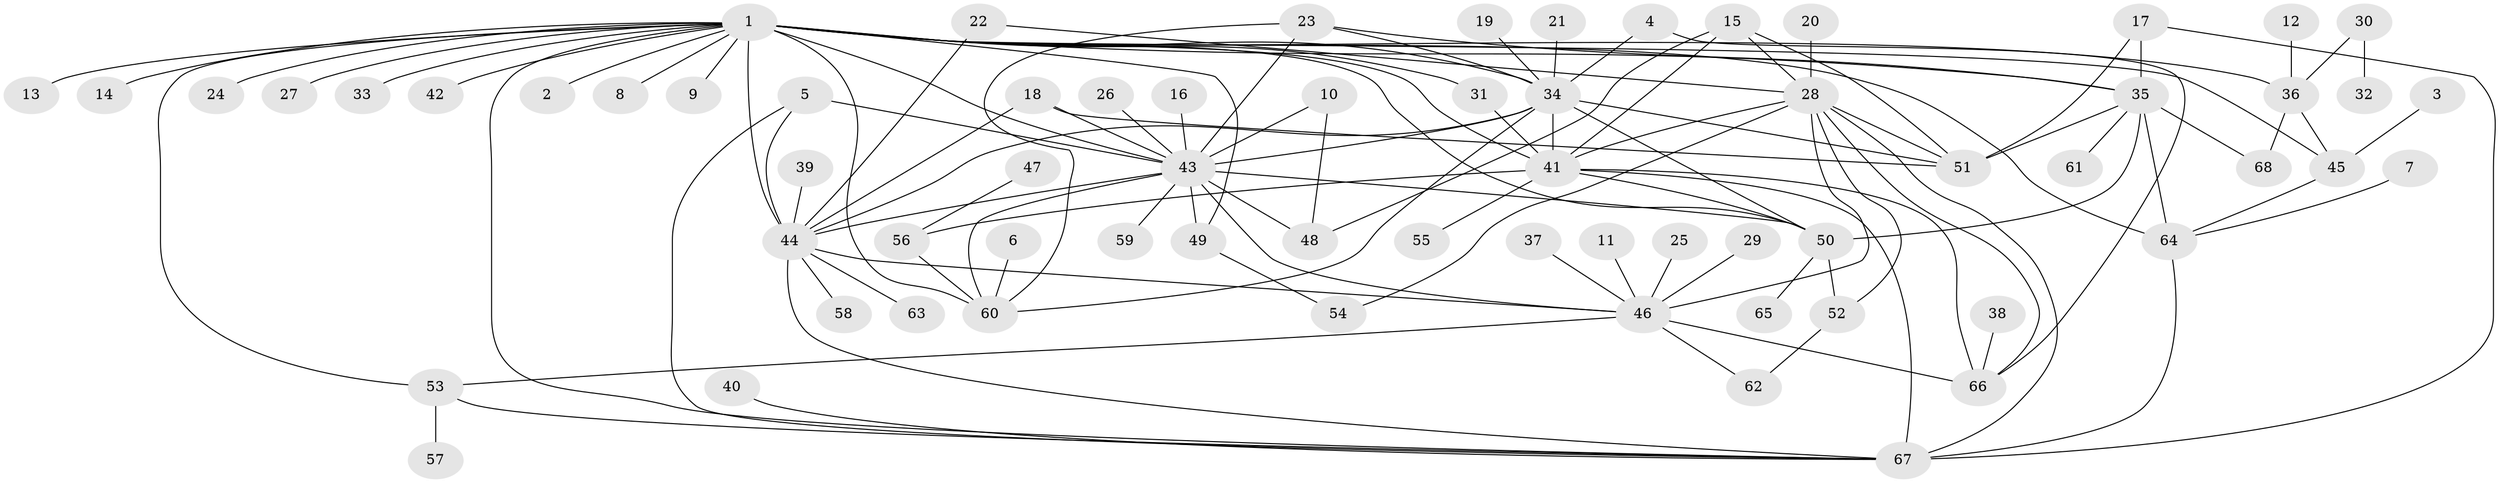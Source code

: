 // original degree distribution, {24: 0.007518796992481203, 8: 0.022556390977443608, 9: 0.015037593984962405, 17: 0.007518796992481203, 11: 0.022556390977443608, 3: 0.17293233082706766, 10: 0.007518796992481203, 1: 0.44360902255639095, 6: 0.015037593984962405, 2: 0.18796992481203006, 5: 0.03007518796992481, 7: 0.015037593984962405, 4: 0.045112781954887216, 12: 0.007518796992481203}
// Generated by graph-tools (version 1.1) at 2025/26/03/09/25 03:26:05]
// undirected, 68 vertices, 114 edges
graph export_dot {
graph [start="1"]
  node [color=gray90,style=filled];
  1;
  2;
  3;
  4;
  5;
  6;
  7;
  8;
  9;
  10;
  11;
  12;
  13;
  14;
  15;
  16;
  17;
  18;
  19;
  20;
  21;
  22;
  23;
  24;
  25;
  26;
  27;
  28;
  29;
  30;
  31;
  32;
  33;
  34;
  35;
  36;
  37;
  38;
  39;
  40;
  41;
  42;
  43;
  44;
  45;
  46;
  47;
  48;
  49;
  50;
  51;
  52;
  53;
  54;
  55;
  56;
  57;
  58;
  59;
  60;
  61;
  62;
  63;
  64;
  65;
  66;
  67;
  68;
  1 -- 2 [weight=1.0];
  1 -- 8 [weight=1.0];
  1 -- 9 [weight=2.0];
  1 -- 13 [weight=1.0];
  1 -- 14 [weight=1.0];
  1 -- 24 [weight=1.0];
  1 -- 27 [weight=1.0];
  1 -- 31 [weight=1.0];
  1 -- 33 [weight=1.0];
  1 -- 34 [weight=1.0];
  1 -- 35 [weight=1.0];
  1 -- 36 [weight=1.0];
  1 -- 41 [weight=1.0];
  1 -- 42 [weight=1.0];
  1 -- 43 [weight=1.0];
  1 -- 44 [weight=2.0];
  1 -- 45 [weight=1.0];
  1 -- 49 [weight=1.0];
  1 -- 50 [weight=1.0];
  1 -- 53 [weight=1.0];
  1 -- 60 [weight=2.0];
  1 -- 64 [weight=2.0];
  1 -- 67 [weight=1.0];
  3 -- 45 [weight=1.0];
  4 -- 34 [weight=1.0];
  4 -- 66 [weight=1.0];
  5 -- 43 [weight=1.0];
  5 -- 44 [weight=1.0];
  5 -- 67 [weight=1.0];
  6 -- 60 [weight=1.0];
  7 -- 64 [weight=1.0];
  10 -- 43 [weight=1.0];
  10 -- 48 [weight=1.0];
  11 -- 46 [weight=1.0];
  12 -- 36 [weight=1.0];
  15 -- 28 [weight=1.0];
  15 -- 41 [weight=1.0];
  15 -- 48 [weight=1.0];
  15 -- 51 [weight=1.0];
  16 -- 43 [weight=1.0];
  17 -- 35 [weight=1.0];
  17 -- 51 [weight=1.0];
  17 -- 67 [weight=1.0];
  18 -- 43 [weight=1.0];
  18 -- 44 [weight=1.0];
  18 -- 51 [weight=1.0];
  19 -- 34 [weight=1.0];
  20 -- 28 [weight=1.0];
  21 -- 34 [weight=1.0];
  22 -- 28 [weight=1.0];
  22 -- 44 [weight=1.0];
  23 -- 34 [weight=1.0];
  23 -- 35 [weight=1.0];
  23 -- 43 [weight=1.0];
  23 -- 60 [weight=1.0];
  25 -- 46 [weight=1.0];
  26 -- 43 [weight=1.0];
  28 -- 41 [weight=1.0];
  28 -- 46 [weight=1.0];
  28 -- 51 [weight=1.0];
  28 -- 52 [weight=1.0];
  28 -- 54 [weight=1.0];
  28 -- 66 [weight=1.0];
  28 -- 67 [weight=2.0];
  29 -- 46 [weight=1.0];
  30 -- 32 [weight=1.0];
  30 -- 36 [weight=1.0];
  31 -- 41 [weight=1.0];
  34 -- 41 [weight=1.0];
  34 -- 43 [weight=2.0];
  34 -- 44 [weight=1.0];
  34 -- 50 [weight=2.0];
  34 -- 51 [weight=1.0];
  34 -- 60 [weight=1.0];
  35 -- 50 [weight=1.0];
  35 -- 51 [weight=1.0];
  35 -- 61 [weight=1.0];
  35 -- 64 [weight=1.0];
  35 -- 68 [weight=1.0];
  36 -- 45 [weight=1.0];
  36 -- 68 [weight=1.0];
  37 -- 46 [weight=1.0];
  38 -- 66 [weight=1.0];
  39 -- 44 [weight=1.0];
  40 -- 67 [weight=1.0];
  41 -- 50 [weight=2.0];
  41 -- 55 [weight=1.0];
  41 -- 56 [weight=1.0];
  41 -- 66 [weight=2.0];
  41 -- 67 [weight=1.0];
  43 -- 44 [weight=1.0];
  43 -- 46 [weight=1.0];
  43 -- 48 [weight=1.0];
  43 -- 49 [weight=1.0];
  43 -- 50 [weight=1.0];
  43 -- 59 [weight=1.0];
  43 -- 60 [weight=1.0];
  44 -- 46 [weight=1.0];
  44 -- 58 [weight=1.0];
  44 -- 63 [weight=1.0];
  44 -- 67 [weight=1.0];
  45 -- 64 [weight=1.0];
  46 -- 53 [weight=1.0];
  46 -- 62 [weight=1.0];
  46 -- 66 [weight=1.0];
  47 -- 56 [weight=1.0];
  49 -- 54 [weight=1.0];
  50 -- 52 [weight=1.0];
  50 -- 65 [weight=1.0];
  52 -- 62 [weight=1.0];
  53 -- 57 [weight=1.0];
  53 -- 67 [weight=1.0];
  56 -- 60 [weight=1.0];
  64 -- 67 [weight=2.0];
}
